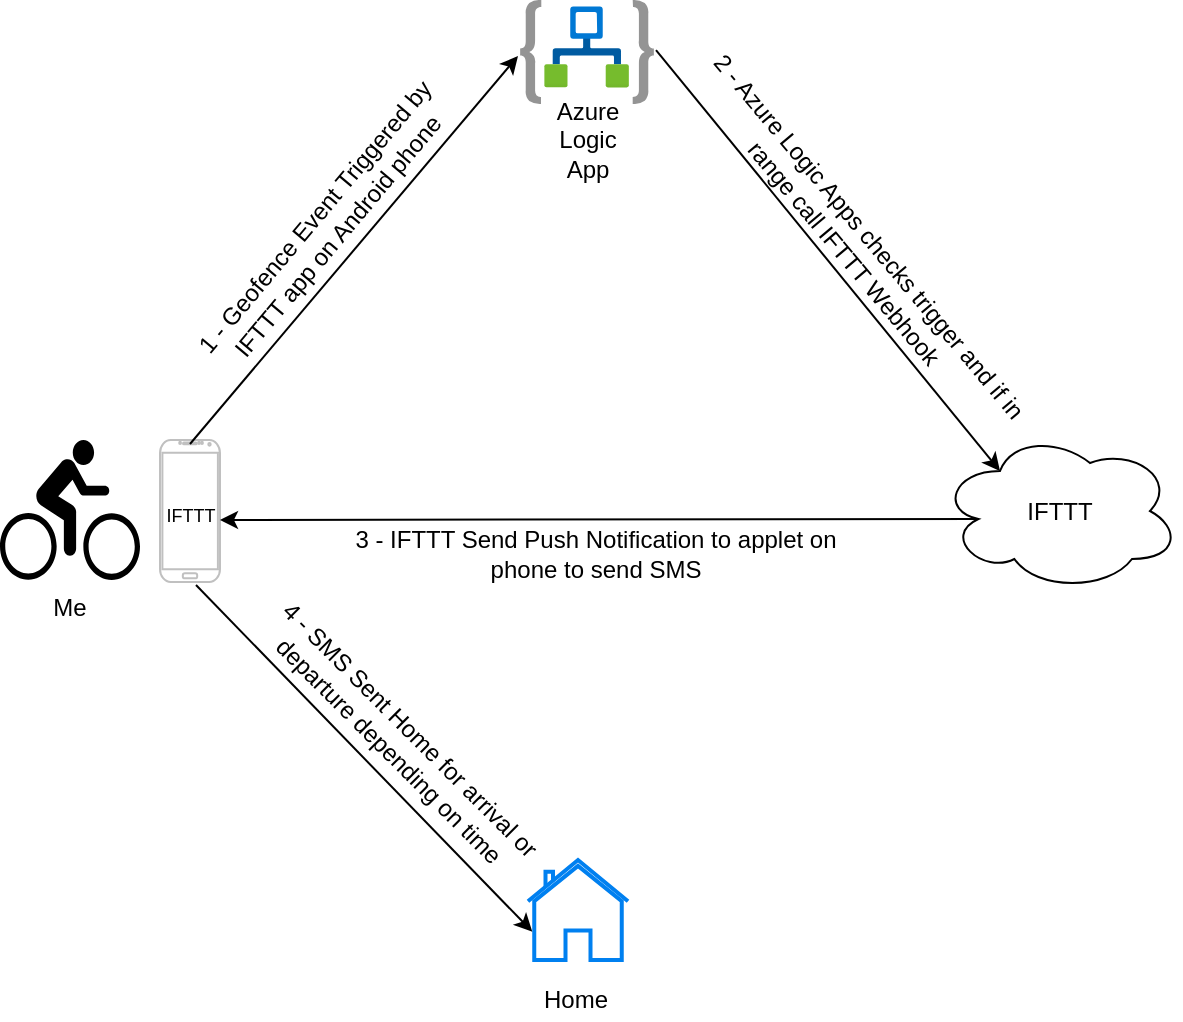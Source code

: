 <mxfile version="14.1.8" type="device"><diagram id="KEUZglIJaIg0lfPussPc" name="Page-1"><mxGraphModel dx="922" dy="685" grid="1" gridSize="10" guides="1" tooltips="1" connect="1" arrows="1" fold="1" page="1" pageScale="1" pageWidth="1169" pageHeight="827" math="0" shadow="0"><root><mxCell id="0"/><mxCell id="1" parent="0"/><mxCell id="8zO19VQqljEwt2SQAkiv-1" value="" style="aspect=fixed;html=1;points=[];align=center;image;fontSize=12;image=img/lib/azure2/integration/Logic_Apps.svg;" vertex="1" parent="1"><mxGeometry x="480" y="100" width="67" height="52" as="geometry"/></mxCell><mxCell id="8zO19VQqljEwt2SQAkiv-2" value="" style="verticalLabelPosition=bottom;verticalAlign=top;html=1;shadow=0;dashed=0;strokeWidth=1;shape=mxgraph.android.phone2;strokeColor=#c0c0c0;" vertex="1" parent="1"><mxGeometry x="300" y="320" width="30" height="71" as="geometry"/></mxCell><mxCell id="8zO19VQqljEwt2SQAkiv-3" value="" style="shape=mxgraph.signs.sports.cycling;html=1;pointerEvents=1;fillColor=#000000;strokeColor=none;verticalLabelPosition=bottom;verticalAlign=top;align=center;" vertex="1" parent="1"><mxGeometry x="220" y="320" width="70" height="70" as="geometry"/></mxCell><mxCell id="8zO19VQqljEwt2SQAkiv-4" value="IFTTT" style="ellipse;shape=cloud;whiteSpace=wrap;html=1;" vertex="1" parent="1"><mxGeometry x="690" y="315.5" width="120" height="80" as="geometry"/></mxCell><mxCell id="8zO19VQqljEwt2SQAkiv-5" value="" style="endArrow=classic;html=1;entryX=-0.015;entryY=0.538;entryDx=0;entryDy=0;entryPerimeter=0;exitX=0.5;exitY=0.028;exitDx=0;exitDy=0;exitPerimeter=0;" edge="1" parent="1" source="8zO19VQqljEwt2SQAkiv-2" target="8zO19VQqljEwt2SQAkiv-1"><mxGeometry width="50" height="50" relative="1" as="geometry"><mxPoint x="316" y="317" as="sourcePoint"/><mxPoint x="380" y="250" as="targetPoint"/></mxGeometry></mxCell><mxCell id="8zO19VQqljEwt2SQAkiv-6" value="" style="endArrow=classic;html=1;entryX=0.25;entryY=0.25;entryDx=0;entryDy=0;entryPerimeter=0;exitX=1.015;exitY=0.481;exitDx=0;exitDy=0;exitPerimeter=0;" edge="1" parent="1" source="8zO19VQqljEwt2SQAkiv-1" target="8zO19VQqljEwt2SQAkiv-4"><mxGeometry width="50" height="50" relative="1" as="geometry"><mxPoint x="590" y="190" as="sourcePoint"/><mxPoint x="760" y="170" as="targetPoint"/></mxGeometry></mxCell><mxCell id="8zO19VQqljEwt2SQAkiv-7" value="" style="endArrow=classic;html=1;exitX=0.16;exitY=0.55;exitDx=0;exitDy=0;exitPerimeter=0;entryX=1;entryY=0.563;entryDx=0;entryDy=0;entryPerimeter=0;" edge="1" parent="1" source="8zO19VQqljEwt2SQAkiv-4" target="8zO19VQqljEwt2SQAkiv-2"><mxGeometry width="50" height="50" relative="1" as="geometry"><mxPoint x="640" y="520" as="sourcePoint"/><mxPoint x="690" y="470" as="targetPoint"/></mxGeometry></mxCell><mxCell id="8zO19VQqljEwt2SQAkiv-8" value="" style="html=1;verticalLabelPosition=bottom;align=center;labelBackgroundColor=#ffffff;verticalAlign=top;strokeWidth=2;strokeColor=#0080F0;shadow=0;dashed=0;shape=mxgraph.ios7.icons.home;" vertex="1" parent="1"><mxGeometry x="484" y="530" width="50" height="50" as="geometry"/></mxCell><mxCell id="8zO19VQqljEwt2SQAkiv-9" value="" style="endArrow=classic;html=1;exitX=0.6;exitY=1.021;exitDx=0;exitDy=0;exitPerimeter=0;entryX=0.043;entryY=0.717;entryDx=0;entryDy=0;entryPerimeter=0;" edge="1" parent="1" source="8zO19VQqljEwt2SQAkiv-2" target="8zO19VQqljEwt2SQAkiv-8"><mxGeometry width="50" height="50" relative="1" as="geometry"><mxPoint x="120" y="330" as="sourcePoint"/><mxPoint x="170" y="280" as="targetPoint"/></mxGeometry></mxCell><mxCell id="8zO19VQqljEwt2SQAkiv-10" value="Me" style="text;html=1;strokeColor=none;fillColor=none;align=center;verticalAlign=middle;whiteSpace=wrap;rounded=0;" vertex="1" parent="1"><mxGeometry x="235" y="394" width="40" height="20" as="geometry"/></mxCell><mxCell id="8zO19VQqljEwt2SQAkiv-11" value="&lt;font style=&quot;font-size: 9px&quot;&gt;IFTTT&lt;/font&gt;" style="text;html=1;align=center;verticalAlign=middle;resizable=0;points=[];autosize=1;" vertex="1" parent="1"><mxGeometry x="295" y="347" width="40" height="20" as="geometry"/></mxCell><mxCell id="8zO19VQqljEwt2SQAkiv-12" value="Home" style="text;html=1;strokeColor=none;fillColor=none;align=center;verticalAlign=middle;whiteSpace=wrap;rounded=0;" vertex="1" parent="1"><mxGeometry x="488" y="590" width="40" height="20" as="geometry"/></mxCell><mxCell id="8zO19VQqljEwt2SQAkiv-13" value="Azure Logic&lt;br&gt;App" style="text;html=1;strokeColor=none;fillColor=none;align=center;verticalAlign=middle;whiteSpace=wrap;rounded=0;" vertex="1" parent="1"><mxGeometry x="494" y="160" width="40" height="20" as="geometry"/></mxCell><mxCell id="8zO19VQqljEwt2SQAkiv-14" value="1 - Geofence Event Triggered by IFTTT app on Android phone" style="text;html=1;strokeColor=none;fillColor=none;align=center;verticalAlign=middle;whiteSpace=wrap;rounded=0;rotation=-50;" vertex="1" parent="1"><mxGeometry x="278" y="203" width="210" height="20" as="geometry"/></mxCell><mxCell id="8zO19VQqljEwt2SQAkiv-15" value="2 - Azure Logic Apps checks trigger and if in range call IFTTT Webhook&amp;nbsp;" style="text;html=1;strokeColor=none;fillColor=none;align=center;verticalAlign=middle;whiteSpace=wrap;rounded=0;rotation=50;" vertex="1" parent="1"><mxGeometry x="529" y="213" width="240" height="20" as="geometry"/></mxCell><mxCell id="8zO19VQqljEwt2SQAkiv-16" value="3 - IFTTT Send Push Notification to applet on phone to send SMS" style="text;html=1;strokeColor=none;fillColor=none;align=center;verticalAlign=middle;whiteSpace=wrap;rounded=0;" vertex="1" parent="1"><mxGeometry x="390" y="367" width="256" height="20" as="geometry"/></mxCell><mxCell id="8zO19VQqljEwt2SQAkiv-17" value="4 - SMS Sent Home for arrival or departure depending on time" style="text;html=1;strokeColor=none;fillColor=none;align=center;verticalAlign=middle;whiteSpace=wrap;rounded=0;rotation=45;" vertex="1" parent="1"><mxGeometry x="320" y="460" width="200" height="20" as="geometry"/></mxCell></root></mxGraphModel></diagram></mxfile>